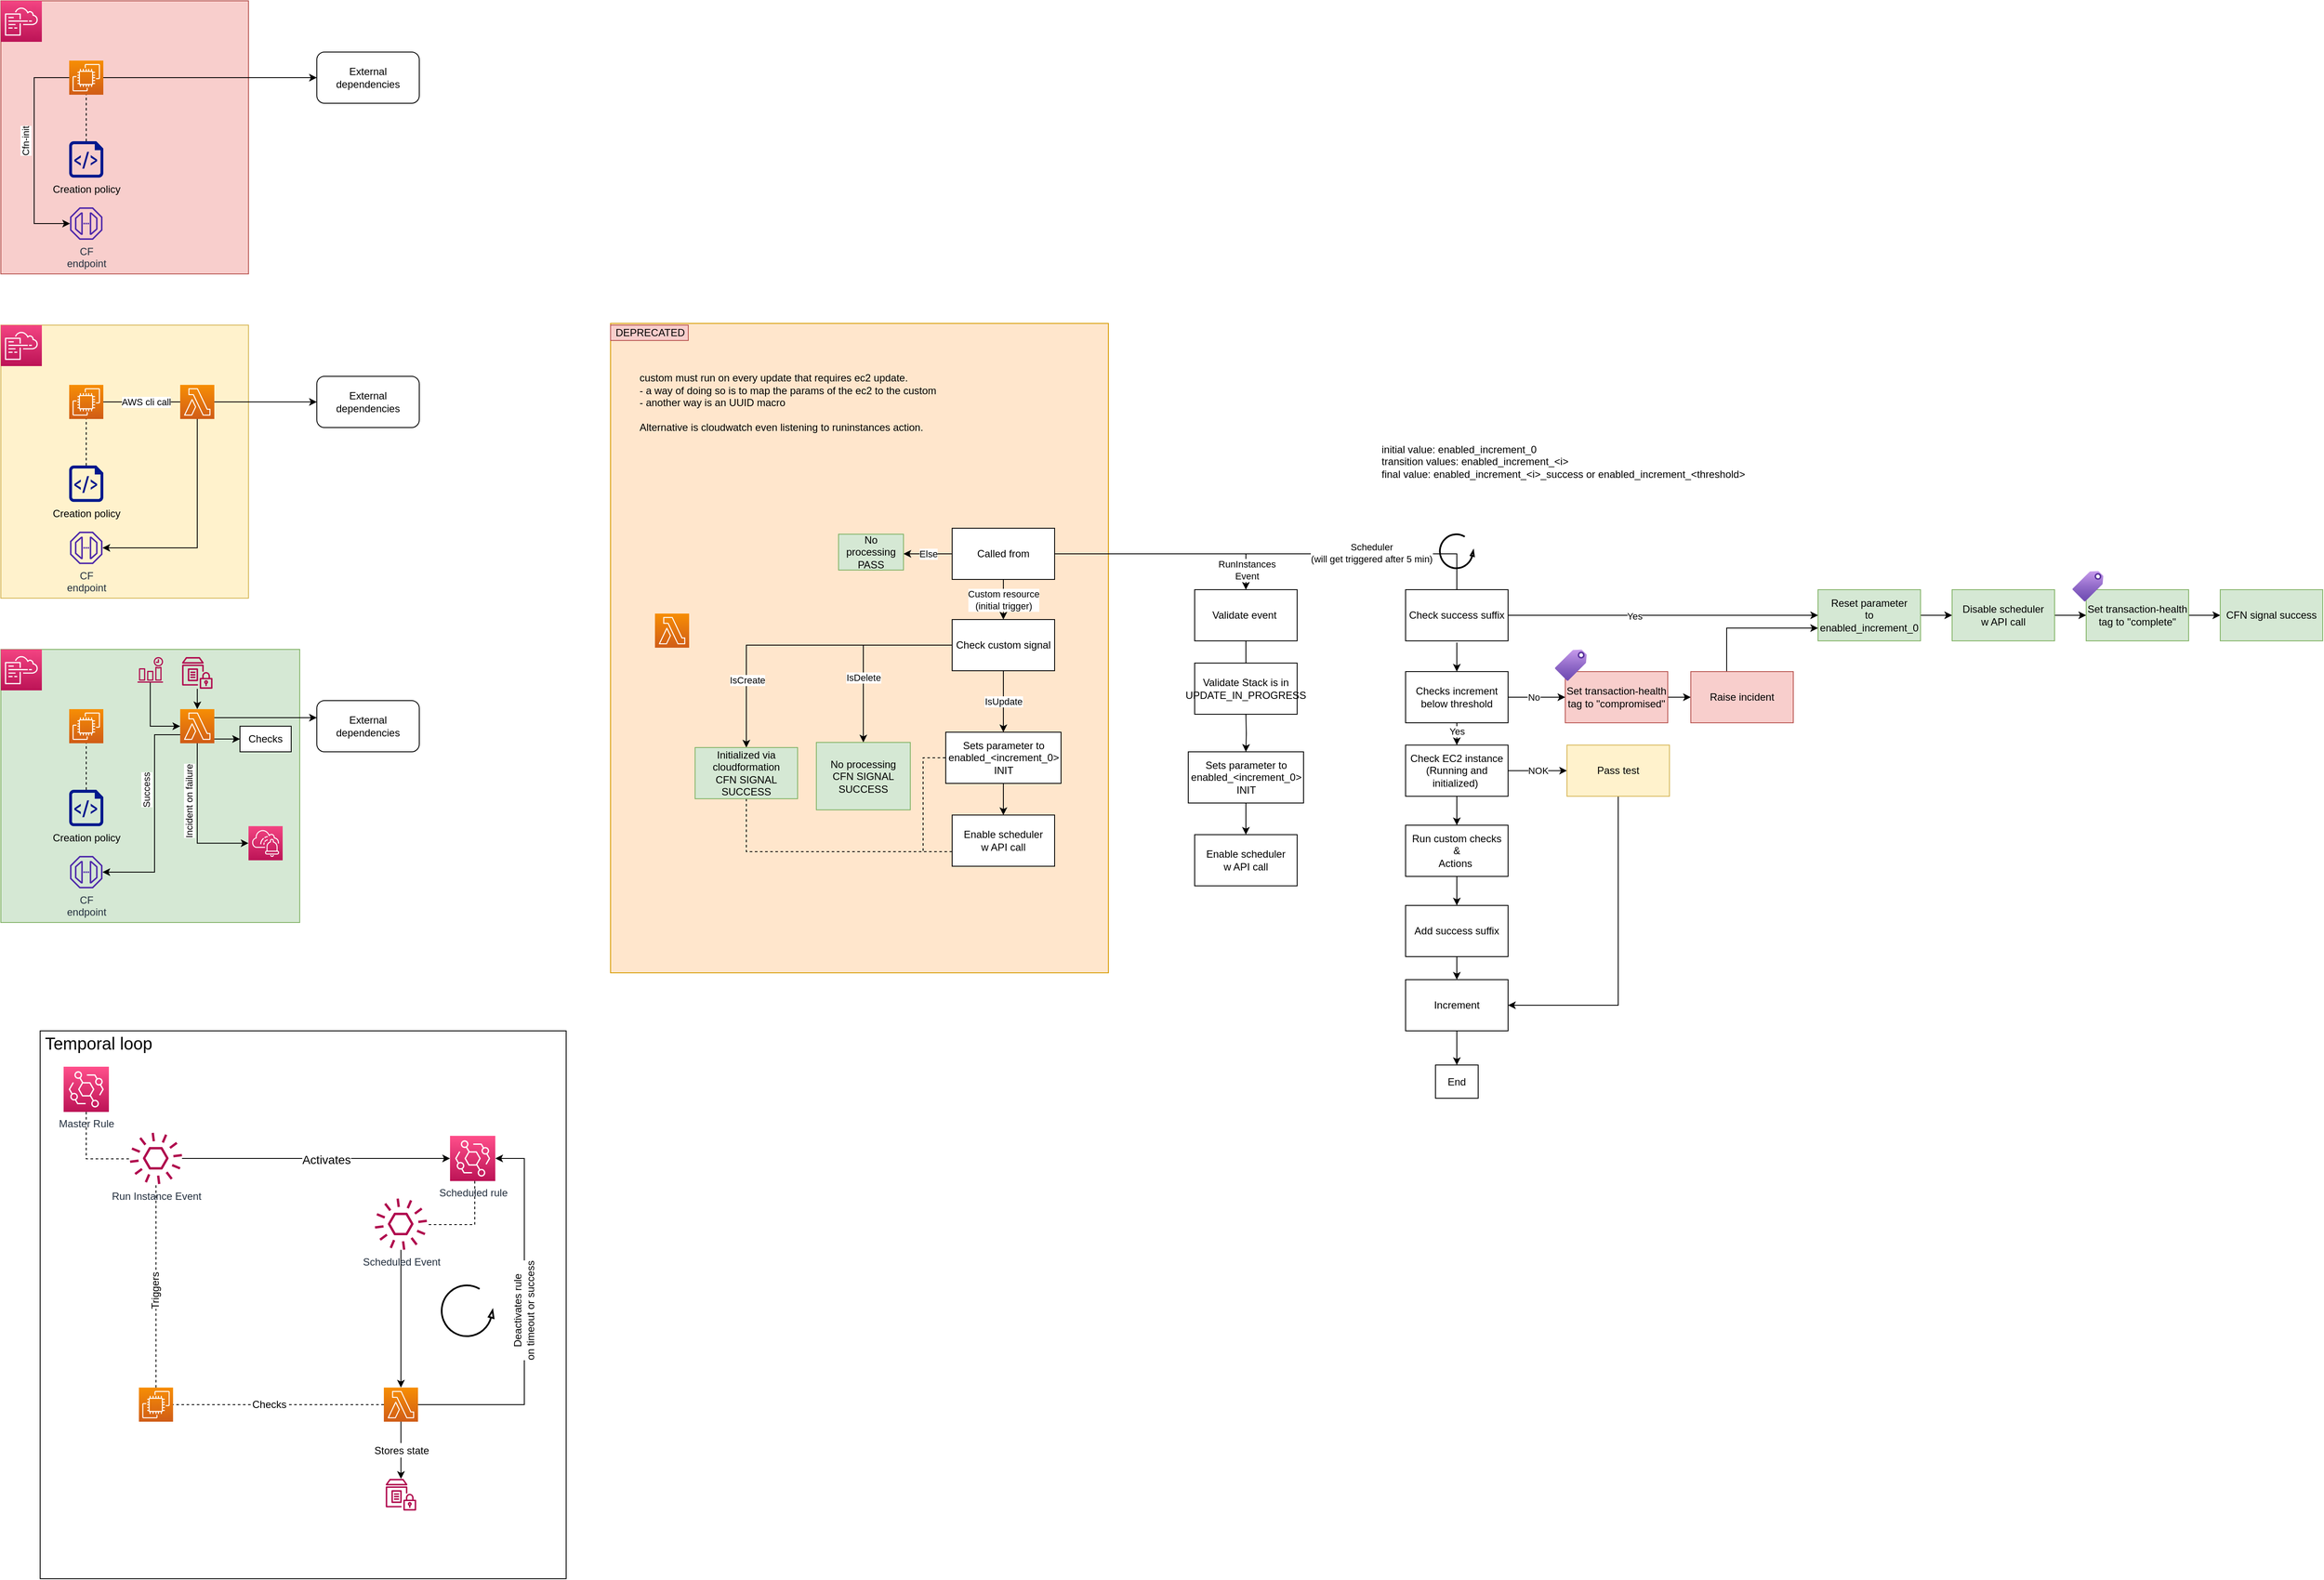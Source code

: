 <mxfile version="16.1.2" type="device"><diagram id="FhN0YhwfLMsi-lymDsW3" name="Page-1"><mxGraphModel dx="2022" dy="1212" grid="0" gridSize="10" guides="1" tooltips="1" connect="1" arrows="1" fold="1" page="1" pageScale="1" pageWidth="827" pageHeight="1169" math="0" shadow="0"><root><mxCell id="0"/><mxCell id="1" parent="0"/><mxCell id="G8DbMPM-OMqMHS44Dd9l-4" value="" style="rounded=0;whiteSpace=wrap;html=1;" vertex="1" parent="1"><mxGeometry x="116" y="1236" width="616" height="642" as="geometry"/></mxCell><mxCell id="nle_YwqOD9X8qx88k8Kb-2" value="" style="rounded=0;whiteSpace=wrap;html=1;fillColor=#ffe6cc;strokeColor=#d79b00;" parent="1" vertex="1"><mxGeometry x="784" y="407" width="583" height="761" as="geometry"/></mxCell><mxCell id="jrHru4hNWrMTznHkmxCw-6" value="" style="rounded=0;whiteSpace=wrap;html=1;fillColor=#f8cecc;strokeColor=#b85450;" parent="1" vertex="1"><mxGeometry x="70" y="29" width="290" height="320" as="geometry"/></mxCell><mxCell id="jrHru4hNWrMTznHkmxCw-11" style="edgeStyle=orthogonalEdgeStyle;rounded=0;orthogonalLoop=1;jettySize=auto;html=1;endArrow=classic;endFill=1;" parent="1" source="jrHru4hNWrMTznHkmxCw-2" target="jrHru4hNWrMTznHkmxCw-12" edge="1"><mxGeometry relative="1" as="geometry"><mxPoint x="270" y="119" as="targetPoint"/></mxGeometry></mxCell><mxCell id="jrHru4hNWrMTznHkmxCw-26" style="edgeStyle=orthogonalEdgeStyle;rounded=0;orthogonalLoop=1;jettySize=auto;html=1;endArrow=classic;endFill=1;" parent="1" source="jrHru4hNWrMTznHkmxCw-2" target="jrHru4hNWrMTznHkmxCw-28" edge="1"><mxGeometry relative="1" as="geometry"><Array as="points"><mxPoint x="109" y="119"/></Array></mxGeometry></mxCell><mxCell id="jrHru4hNWrMTznHkmxCw-27" value="Cfn-init" style="edgeLabel;html=1;align=center;verticalAlign=middle;resizable=0;points=[];rotation=-90;" parent="jrHru4hNWrMTznHkmxCw-26" vertex="1" connectable="0"><mxGeometry x="-0.32" y="1" relative="1" as="geometry"><mxPoint x="-11" y="29" as="offset"/></mxGeometry></mxCell><mxCell id="jrHru4hNWrMTznHkmxCw-2" value="" style="sketch=0;points=[[0,0,0],[0.25,0,0],[0.5,0,0],[0.75,0,0],[1,0,0],[0,1,0],[0.25,1,0],[0.5,1,0],[0.75,1,0],[1,1,0],[0,0.25,0],[0,0.5,0],[0,0.75,0],[1,0.25,0],[1,0.5,0],[1,0.75,0]];outlineConnect=0;fontColor=#232F3E;gradientColor=#F78E04;gradientDirection=north;fillColor=#D05C17;strokeColor=#ffffff;dashed=0;verticalLabelPosition=bottom;verticalAlign=top;align=center;html=1;fontSize=12;fontStyle=0;aspect=fixed;shape=mxgraph.aws4.resourceIcon;resIcon=mxgraph.aws4.ec2;" parent="1" vertex="1"><mxGeometry x="150" y="99" width="40" height="40" as="geometry"/></mxCell><mxCell id="jrHru4hNWrMTznHkmxCw-9" value="" style="edgeStyle=orthogonalEdgeStyle;rounded=0;orthogonalLoop=1;jettySize=auto;html=1;endArrow=none;endFill=0;dashed=1;" parent="1" source="jrHru4hNWrMTznHkmxCw-4" target="jrHru4hNWrMTznHkmxCw-2" edge="1"><mxGeometry relative="1" as="geometry"/></mxCell><mxCell id="jrHru4hNWrMTznHkmxCw-4" value="Creation policy" style="sketch=0;aspect=fixed;pointerEvents=1;shadow=0;dashed=0;html=1;strokeColor=none;labelPosition=center;verticalLabelPosition=bottom;verticalAlign=top;align=center;fillColor=#00188D;shape=mxgraph.azure.script_file" parent="1" vertex="1"><mxGeometry x="150" y="193.55" width="40" height="42.55" as="geometry"/></mxCell><mxCell id="jrHru4hNWrMTznHkmxCw-5" value="" style="sketch=0;points=[[0,0,0],[0.25,0,0],[0.5,0,0],[0.75,0,0],[1,0,0],[0,1,0],[0.25,1,0],[0.5,1,0],[0.75,1,0],[1,1,0],[0,0.25,0],[0,0.5,0],[0,0.75,0],[1,0.25,0],[1,0.5,0],[1,0.75,0]];points=[[0,0,0],[0.25,0,0],[0.5,0,0],[0.75,0,0],[1,0,0],[0,1,0],[0.25,1,0],[0.5,1,0],[0.75,1,0],[1,1,0],[0,0.25,0],[0,0.5,0],[0,0.75,0],[1,0.25,0],[1,0.5,0],[1,0.75,0]];outlineConnect=0;fontColor=#232F3E;gradientColor=#F34482;gradientDirection=north;fillColor=#BC1356;strokeColor=#ffffff;dashed=0;verticalLabelPosition=bottom;verticalAlign=top;align=center;html=1;fontSize=12;fontStyle=0;aspect=fixed;shape=mxgraph.aws4.resourceIcon;resIcon=mxgraph.aws4.cloudformation;" parent="1" vertex="1"><mxGeometry x="70" y="29" width="48" height="48" as="geometry"/></mxCell><mxCell id="jrHru4hNWrMTznHkmxCw-12" value="External dependencies" style="rounded=1;whiteSpace=wrap;html=1;" parent="1" vertex="1"><mxGeometry x="440" y="89" width="120" height="60" as="geometry"/></mxCell><mxCell id="jrHru4hNWrMTznHkmxCw-28" value="CF&lt;br&gt;endpoint" style="sketch=0;outlineConnect=0;fontColor=#232F3E;gradientColor=none;fillColor=#4D27AA;strokeColor=none;dashed=0;verticalLabelPosition=bottom;verticalAlign=top;align=center;html=1;fontSize=12;fontStyle=0;aspect=fixed;pointerEvents=1;shape=mxgraph.aws4.endpoint;" parent="1" vertex="1"><mxGeometry x="151" y="271" width="38" height="38" as="geometry"/></mxCell><mxCell id="jrHru4hNWrMTznHkmxCw-39" value="" style="rounded=0;whiteSpace=wrap;html=1;fillColor=#fff2cc;strokeColor=#d6b656;" parent="1" vertex="1"><mxGeometry x="70" y="409" width="290" height="320" as="geometry"/></mxCell><mxCell id="jrHru4hNWrMTznHkmxCw-40" style="edgeStyle=orthogonalEdgeStyle;rounded=0;orthogonalLoop=1;jettySize=auto;html=1;endArrow=classic;endFill=1;startArrow=none;" parent="1" source="jrHru4hNWrMTznHkmxCw-49" target="jrHru4hNWrMTznHkmxCw-47" edge="1"><mxGeometry relative="1" as="geometry"><mxPoint x="270" y="499" as="targetPoint"/></mxGeometry></mxCell><mxCell id="jrHru4hNWrMTznHkmxCw-43" value="" style="sketch=0;points=[[0,0,0],[0.25,0,0],[0.5,0,0],[0.75,0,0],[1,0,0],[0,1,0],[0.25,1,0],[0.5,1,0],[0.75,1,0],[1,1,0],[0,0.25,0],[0,0.5,0],[0,0.75,0],[1,0.25,0],[1,0.5,0],[1,0.75,0]];outlineConnect=0;fontColor=#232F3E;gradientColor=#F78E04;gradientDirection=north;fillColor=#D05C17;strokeColor=#ffffff;dashed=0;verticalLabelPosition=bottom;verticalAlign=top;align=center;html=1;fontSize=12;fontStyle=0;aspect=fixed;shape=mxgraph.aws4.resourceIcon;resIcon=mxgraph.aws4.ec2;" parent="1" vertex="1"><mxGeometry x="150" y="479" width="40" height="40" as="geometry"/></mxCell><mxCell id="jrHru4hNWrMTznHkmxCw-44" value="" style="edgeStyle=orthogonalEdgeStyle;rounded=0;orthogonalLoop=1;jettySize=auto;html=1;endArrow=none;endFill=0;dashed=1;" parent="1" source="jrHru4hNWrMTznHkmxCw-45" target="jrHru4hNWrMTznHkmxCw-43" edge="1"><mxGeometry relative="1" as="geometry"/></mxCell><mxCell id="jrHru4hNWrMTznHkmxCw-45" value="Creation policy" style="sketch=0;aspect=fixed;pointerEvents=1;shadow=0;dashed=0;html=1;strokeColor=none;labelPosition=center;verticalLabelPosition=bottom;verticalAlign=top;align=center;fillColor=#00188D;shape=mxgraph.azure.script_file" parent="1" vertex="1"><mxGeometry x="150" y="573.55" width="40" height="42.55" as="geometry"/></mxCell><mxCell id="jrHru4hNWrMTznHkmxCw-46" value="" style="sketch=0;points=[[0,0,0],[0.25,0,0],[0.5,0,0],[0.75,0,0],[1,0,0],[0,1,0],[0.25,1,0],[0.5,1,0],[0.75,1,0],[1,1,0],[0,0.25,0],[0,0.5,0],[0,0.75,0],[1,0.25,0],[1,0.5,0],[1,0.75,0]];points=[[0,0,0],[0.25,0,0],[0.5,0,0],[0.75,0,0],[1,0,0],[0,1,0],[0.25,1,0],[0.5,1,0],[0.75,1,0],[1,1,0],[0,0.25,0],[0,0.5,0],[0,0.75,0],[1,0.25,0],[1,0.5,0],[1,0.75,0]];outlineConnect=0;fontColor=#232F3E;gradientColor=#F34482;gradientDirection=north;fillColor=#BC1356;strokeColor=#ffffff;dashed=0;verticalLabelPosition=bottom;verticalAlign=top;align=center;html=1;fontSize=12;fontStyle=0;aspect=fixed;shape=mxgraph.aws4.resourceIcon;resIcon=mxgraph.aws4.cloudformation;" parent="1" vertex="1"><mxGeometry x="70" y="409" width="48" height="48" as="geometry"/></mxCell><mxCell id="jrHru4hNWrMTznHkmxCw-47" value="External dependencies" style="rounded=1;whiteSpace=wrap;html=1;" parent="1" vertex="1"><mxGeometry x="440" y="469" width="120" height="60" as="geometry"/></mxCell><mxCell id="jrHru4hNWrMTznHkmxCw-48" value="CF&lt;br&gt;endpoint" style="sketch=0;outlineConnect=0;fontColor=#232F3E;gradientColor=none;fillColor=#4D27AA;strokeColor=none;dashed=0;verticalLabelPosition=bottom;verticalAlign=top;align=center;html=1;fontSize=12;fontStyle=0;aspect=fixed;pointerEvents=1;shape=mxgraph.aws4.endpoint;" parent="1" vertex="1"><mxGeometry x="151" y="651" width="38" height="38" as="geometry"/></mxCell><mxCell id="jrHru4hNWrMTznHkmxCw-51" style="edgeStyle=orthogonalEdgeStyle;rounded=0;orthogonalLoop=1;jettySize=auto;html=1;endArrow=classic;endFill=1;" parent="1" source="jrHru4hNWrMTznHkmxCw-49" target="jrHru4hNWrMTznHkmxCw-48" edge="1"><mxGeometry relative="1" as="geometry"><Array as="points"><mxPoint x="300" y="670"/></Array></mxGeometry></mxCell><mxCell id="jrHru4hNWrMTznHkmxCw-49" value="" style="sketch=0;points=[[0,0,0],[0.25,0,0],[0.5,0,0],[0.75,0,0],[1,0,0],[0,1,0],[0.25,1,0],[0.5,1,0],[0.75,1,0],[1,1,0],[0,0.25,0],[0,0.5,0],[0,0.75,0],[1,0.25,0],[1,0.5,0],[1,0.75,0]];outlineConnect=0;fontColor=#232F3E;gradientColor=#F78E04;gradientDirection=north;fillColor=#D05C17;strokeColor=#ffffff;dashed=0;verticalLabelPosition=bottom;verticalAlign=top;align=center;html=1;fontSize=12;fontStyle=0;aspect=fixed;shape=mxgraph.aws4.resourceIcon;resIcon=mxgraph.aws4.lambda;" parent="1" vertex="1"><mxGeometry x="280" y="479" width="40" height="40" as="geometry"/></mxCell><mxCell id="jrHru4hNWrMTznHkmxCw-50" value="" style="edgeStyle=orthogonalEdgeStyle;rounded=0;orthogonalLoop=1;jettySize=auto;html=1;endArrow=none;endFill=1;" parent="1" source="jrHru4hNWrMTznHkmxCw-43" target="jrHru4hNWrMTznHkmxCw-49" edge="1"><mxGeometry relative="1" as="geometry"><mxPoint x="440" y="499" as="targetPoint"/><mxPoint x="190" y="499" as="sourcePoint"/></mxGeometry></mxCell><mxCell id="jrHru4hNWrMTznHkmxCw-54" value="AWS cli call" style="edgeLabel;html=1;align=center;verticalAlign=middle;resizable=0;points=[];" parent="jrHru4hNWrMTznHkmxCw-50" vertex="1" connectable="0"><mxGeometry x="-0.178" relative="1" as="geometry"><mxPoint x="13" as="offset"/></mxGeometry></mxCell><mxCell id="jrHru4hNWrMTznHkmxCw-55" value="" style="rounded=0;whiteSpace=wrap;html=1;fillColor=#d5e8d4;strokeColor=#82b366;" parent="1" vertex="1"><mxGeometry x="70" y="789" width="350" height="320" as="geometry"/></mxCell><mxCell id="jrHru4hNWrMTznHkmxCw-56" style="edgeStyle=orthogonalEdgeStyle;rounded=0;orthogonalLoop=1;jettySize=auto;html=1;endArrow=classic;endFill=1;startArrow=none;" parent="1" source="jrHru4hNWrMTznHkmxCw-64" target="jrHru4hNWrMTznHkmxCw-61" edge="1"><mxGeometry relative="1" as="geometry"><mxPoint x="270" y="879" as="targetPoint"/><Array as="points"><mxPoint x="390" y="869"/><mxPoint x="390" y="869"/></Array></mxGeometry></mxCell><mxCell id="jrHru4hNWrMTznHkmxCw-57" value="" style="sketch=0;points=[[0,0,0],[0.25,0,0],[0.5,0,0],[0.75,0,0],[1,0,0],[0,1,0],[0.25,1,0],[0.5,1,0],[0.75,1,0],[1,1,0],[0,0.25,0],[0,0.5,0],[0,0.75,0],[1,0.25,0],[1,0.5,0],[1,0.75,0]];outlineConnect=0;fontColor=#232F3E;gradientColor=#F78E04;gradientDirection=north;fillColor=#D05C17;strokeColor=#ffffff;dashed=0;verticalLabelPosition=bottom;verticalAlign=top;align=center;html=1;fontSize=12;fontStyle=0;aspect=fixed;shape=mxgraph.aws4.resourceIcon;resIcon=mxgraph.aws4.ec2;" parent="1" vertex="1"><mxGeometry x="150" y="859" width="40" height="40" as="geometry"/></mxCell><mxCell id="jrHru4hNWrMTznHkmxCw-58" value="" style="edgeStyle=orthogonalEdgeStyle;rounded=0;orthogonalLoop=1;jettySize=auto;html=1;endArrow=none;endFill=0;dashed=1;" parent="1" source="jrHru4hNWrMTznHkmxCw-59" target="jrHru4hNWrMTznHkmxCw-57" edge="1"><mxGeometry relative="1" as="geometry"/></mxCell><mxCell id="jrHru4hNWrMTznHkmxCw-59" value="Creation policy" style="sketch=0;aspect=fixed;pointerEvents=1;shadow=0;dashed=0;html=1;strokeColor=none;labelPosition=center;verticalLabelPosition=bottom;verticalAlign=top;align=center;fillColor=#00188D;shape=mxgraph.azure.script_file" parent="1" vertex="1"><mxGeometry x="150" y="953.55" width="40" height="42.55" as="geometry"/></mxCell><mxCell id="jrHru4hNWrMTznHkmxCw-60" value="" style="sketch=0;points=[[0,0,0],[0.25,0,0],[0.5,0,0],[0.75,0,0],[1,0,0],[0,1,0],[0.25,1,0],[0.5,1,0],[0.75,1,0],[1,1,0],[0,0.25,0],[0,0.5,0],[0,0.75,0],[1,0.25,0],[1,0.5,0],[1,0.75,0]];points=[[0,0,0],[0.25,0,0],[0.5,0,0],[0.75,0,0],[1,0,0],[0,1,0],[0.25,1,0],[0.5,1,0],[0.75,1,0],[1,1,0],[0,0.25,0],[0,0.5,0],[0,0.75,0],[1,0.25,0],[1,0.5,0],[1,0.75,0]];outlineConnect=0;fontColor=#232F3E;gradientColor=#F34482;gradientDirection=north;fillColor=#BC1356;strokeColor=#ffffff;dashed=0;verticalLabelPosition=bottom;verticalAlign=top;align=center;html=1;fontSize=12;fontStyle=0;aspect=fixed;shape=mxgraph.aws4.resourceIcon;resIcon=mxgraph.aws4.cloudformation;" parent="1" vertex="1"><mxGeometry x="70" y="789" width="48" height="48" as="geometry"/></mxCell><mxCell id="jrHru4hNWrMTznHkmxCw-61" value="External dependencies" style="rounded=1;whiteSpace=wrap;html=1;" parent="1" vertex="1"><mxGeometry x="440" y="849" width="120" height="60" as="geometry"/></mxCell><mxCell id="jrHru4hNWrMTznHkmxCw-62" value="CF&lt;br&gt;endpoint" style="sketch=0;outlineConnect=0;fontColor=#232F3E;gradientColor=none;fillColor=#4D27AA;strokeColor=none;dashed=0;verticalLabelPosition=bottom;verticalAlign=top;align=center;html=1;fontSize=12;fontStyle=0;aspect=fixed;pointerEvents=1;shape=mxgraph.aws4.endpoint;" parent="1" vertex="1"><mxGeometry x="151" y="1031" width="38" height="38" as="geometry"/></mxCell><mxCell id="jrHru4hNWrMTznHkmxCw-63" style="edgeStyle=orthogonalEdgeStyle;rounded=0;orthogonalLoop=1;jettySize=auto;html=1;endArrow=classic;endFill=1;" parent="1" source="jrHru4hNWrMTznHkmxCw-64" target="jrHru4hNWrMTznHkmxCw-62" edge="1"><mxGeometry relative="1" as="geometry"><Array as="points"><mxPoint x="250" y="889"/><mxPoint x="250" y="1050"/></Array></mxGeometry></mxCell><mxCell id="jrHru4hNWrMTznHkmxCw-81" value="Success" style="edgeLabel;html=1;align=center;verticalAlign=middle;resizable=0;points=[];rotation=-90;" parent="jrHru4hNWrMTznHkmxCw-63" vertex="1" connectable="0"><mxGeometry x="-0.341" y="1" relative="1" as="geometry"><mxPoint x="-11" y="12" as="offset"/></mxGeometry></mxCell><mxCell id="jrHru4hNWrMTznHkmxCw-76" style="edgeStyle=orthogonalEdgeStyle;rounded=0;orthogonalLoop=1;jettySize=auto;html=1;endArrow=classic;endFill=1;" parent="1" source="jrHru4hNWrMTznHkmxCw-64" target="jrHru4hNWrMTznHkmxCw-73" edge="1"><mxGeometry relative="1" as="geometry"><Array as="points"><mxPoint x="330" y="894"/><mxPoint x="330" y="894"/></Array></mxGeometry></mxCell><mxCell id="jrHru4hNWrMTznHkmxCw-79" style="edgeStyle=orthogonalEdgeStyle;rounded=0;orthogonalLoop=1;jettySize=auto;html=1;entryX=0;entryY=0.5;entryDx=0;entryDy=0;entryPerimeter=0;endArrow=classic;endFill=1;" parent="1" source="jrHru4hNWrMTznHkmxCw-64" target="jrHru4hNWrMTznHkmxCw-77" edge="1"><mxGeometry relative="1" as="geometry"><Array as="points"><mxPoint x="300" y="1016"/></Array></mxGeometry></mxCell><mxCell id="jrHru4hNWrMTznHkmxCw-80" value="Incident on failure" style="edgeLabel;html=1;align=center;verticalAlign=middle;resizable=0;points=[];rotation=-90;" parent="jrHru4hNWrMTznHkmxCw-79" vertex="1" connectable="0"><mxGeometry x="-0.232" y="2" relative="1" as="geometry"><mxPoint x="-12" as="offset"/></mxGeometry></mxCell><mxCell id="jrHru4hNWrMTznHkmxCw-64" value="" style="sketch=0;points=[[0,0,0],[0.25,0,0],[0.5,0,0],[0.75,0,0],[1,0,0],[0,1,0],[0.25,1,0],[0.5,1,0],[0.75,1,0],[1,1,0],[0,0.25,0],[0,0.5,0],[0,0.75,0],[1,0.25,0],[1,0.5,0],[1,0.75,0]];outlineConnect=0;fontColor=#232F3E;gradientColor=#F78E04;gradientDirection=north;fillColor=#D05C17;strokeColor=#ffffff;dashed=0;verticalLabelPosition=bottom;verticalAlign=top;align=center;html=1;fontSize=12;fontStyle=0;aspect=fixed;shape=mxgraph.aws4.resourceIcon;resIcon=mxgraph.aws4.lambda;" parent="1" vertex="1"><mxGeometry x="280" y="859" width="40" height="40" as="geometry"/></mxCell><mxCell id="jrHru4hNWrMTznHkmxCw-74" style="edgeStyle=orthogonalEdgeStyle;rounded=0;orthogonalLoop=1;jettySize=auto;html=1;endArrow=classic;endFill=1;" parent="1" source="jrHru4hNWrMTznHkmxCw-67" target="jrHru4hNWrMTznHkmxCw-64" edge="1"><mxGeometry relative="1" as="geometry"><Array as="points"><mxPoint x="245" y="879"/></Array></mxGeometry></mxCell><mxCell id="jrHru4hNWrMTznHkmxCw-67" value="" style="sketch=0;outlineConnect=0;fontColor=#232F3E;gradientColor=none;fillColor=#B0084D;strokeColor=none;dashed=0;verticalLabelPosition=bottom;verticalAlign=top;align=center;html=1;fontSize=12;fontStyle=0;aspect=fixed;pointerEvents=1;shape=mxgraph.aws4.event_time_based;" parent="1" vertex="1"><mxGeometry x="230" y="798" width="30" height="30" as="geometry"/></mxCell><mxCell id="jrHru4hNWrMTznHkmxCw-71" style="edgeStyle=orthogonalEdgeStyle;rounded=0;orthogonalLoop=1;jettySize=auto;html=1;entryX=0.5;entryY=0;entryDx=0;entryDy=0;entryPerimeter=0;endArrow=classic;endFill=1;" parent="1" source="jrHru4hNWrMTznHkmxCw-68" target="jrHru4hNWrMTznHkmxCw-64" edge="1"><mxGeometry relative="1" as="geometry"/></mxCell><mxCell id="jrHru4hNWrMTznHkmxCw-68" value="" style="sketch=0;outlineConnect=0;fontColor=#232F3E;gradientColor=none;fillColor=#B0084D;strokeColor=none;dashed=0;verticalLabelPosition=bottom;verticalAlign=top;align=center;html=1;fontSize=12;fontStyle=0;aspect=fixed;pointerEvents=1;shape=mxgraph.aws4.parameter_store;" parent="1" vertex="1"><mxGeometry x="282.17" y="798" width="35.67" height="37.1" as="geometry"/></mxCell><mxCell id="jrHru4hNWrMTznHkmxCw-73" value="Checks" style="rounded=0;whiteSpace=wrap;html=1;" parent="1" vertex="1"><mxGeometry x="350" y="879" width="60" height="30" as="geometry"/></mxCell><mxCell id="jrHru4hNWrMTznHkmxCw-77" value="" style="sketch=0;points=[[0,0,0],[0.25,0,0],[0.5,0,0],[0.75,0,0],[1,0,0],[0,1,0],[0.25,1,0],[0.5,1,0],[0.75,1,0],[1,1,0],[0,0.25,0],[0,0.5,0],[0,0.75,0],[1,0.25,0],[1,0.5,0],[1,0.75,0]];points=[[0,0,0],[0.25,0,0],[0.5,0,0],[0.75,0,0],[1,0,0],[0,1,0],[0.25,1,0],[0.5,1,0],[0.75,1,0],[1,1,0],[0,0.25,0],[0,0.5,0],[0,0.75,0],[1,0.25,0],[1,0.5,0],[1,0.75,0]];outlineConnect=0;fontColor=#232F3E;gradientColor=#F34482;gradientDirection=north;fillColor=#BC1356;strokeColor=#ffffff;dashed=0;verticalLabelPosition=bottom;verticalAlign=top;align=center;html=1;fontSize=12;fontStyle=0;aspect=fixed;shape=mxgraph.aws4.resourceIcon;resIcon=mxgraph.aws4.systems_manager_incident_manager;" parent="1" vertex="1"><mxGeometry x="360" y="996.1" width="40" height="40" as="geometry"/></mxCell><mxCell id="jrHru4hNWrMTznHkmxCw-82" value="" style="sketch=0;points=[[0,0,0],[0.25,0,0],[0.5,0,0],[0.75,0,0],[1,0,0],[0,1,0],[0.25,1,0],[0.5,1,0],[0.75,1,0],[1,1,0],[0,0.25,0],[0,0.5,0],[0,0.75,0],[1,0.25,0],[1,0.5,0],[1,0.75,0]];outlineConnect=0;fontColor=#232F3E;gradientColor=#F78E04;gradientDirection=north;fillColor=#D05C17;strokeColor=#ffffff;dashed=0;verticalLabelPosition=bottom;verticalAlign=top;align=center;html=1;fontSize=12;fontStyle=0;aspect=fixed;shape=mxgraph.aws4.resourceIcon;resIcon=mxgraph.aws4.lambda;" parent="1" vertex="1"><mxGeometry x="836" y="747" width="40" height="40" as="geometry"/></mxCell><mxCell id="jrHru4hNWrMTznHkmxCw-86" style="edgeStyle=orthogonalEdgeStyle;rounded=0;orthogonalLoop=1;jettySize=auto;html=1;endArrow=classic;endFill=1;" parent="1" source="jrHru4hNWrMTznHkmxCw-84" target="jrHru4hNWrMTznHkmxCw-85" edge="1"><mxGeometry relative="1" as="geometry"/></mxCell><mxCell id="jrHru4hNWrMTznHkmxCw-87" value="IsUpdate" style="edgeLabel;html=1;align=center;verticalAlign=middle;resizable=0;points=[];" parent="jrHru4hNWrMTznHkmxCw-86" vertex="1" connectable="0"><mxGeometry x="-0.389" relative="1" as="geometry"><mxPoint y="14" as="offset"/></mxGeometry></mxCell><mxCell id="jrHru4hNWrMTznHkmxCw-151" value="" style="edgeStyle=orthogonalEdgeStyle;rounded=0;orthogonalLoop=1;jettySize=auto;html=1;endArrow=classic;endFill=1;entryX=0.5;entryY=0;entryDx=0;entryDy=0;" parent="1" source="jrHru4hNWrMTznHkmxCw-84" target="jrHru4hNWrMTznHkmxCw-153" edge="1"><mxGeometry relative="1" as="geometry"><mxPoint x="1094" y="896" as="targetPoint"/></mxGeometry></mxCell><mxCell id="jrHru4hNWrMTznHkmxCw-152" value="IsDelete" style="edgeLabel;html=1;align=center;verticalAlign=middle;resizable=0;points=[];" parent="jrHru4hNWrMTznHkmxCw-151" vertex="1" connectable="0"><mxGeometry x="0.299" relative="1" as="geometry"><mxPoint as="offset"/></mxGeometry></mxCell><mxCell id="jrHru4hNWrMTznHkmxCw-156" value="" style="edgeStyle=orthogonalEdgeStyle;rounded=0;orthogonalLoop=1;jettySize=auto;html=1;endArrow=classic;endFill=1;" parent="1" source="jrHru4hNWrMTznHkmxCw-84" target="jrHru4hNWrMTznHkmxCw-155" edge="1"><mxGeometry relative="1" as="geometry"/></mxCell><mxCell id="jrHru4hNWrMTznHkmxCw-157" value="IsCreate" style="edgeLabel;html=1;align=center;verticalAlign=middle;resizable=0;points=[];" parent="jrHru4hNWrMTznHkmxCw-156" vertex="1" connectable="0"><mxGeometry x="0.562" y="1" relative="1" as="geometry"><mxPoint as="offset"/></mxGeometry></mxCell><mxCell id="jrHru4hNWrMTznHkmxCw-84" value="Check custom signal" style="rounded=0;whiteSpace=wrap;html=1;" parent="1" vertex="1"><mxGeometry x="1184" y="754" width="120" height="60" as="geometry"/></mxCell><mxCell id="jrHru4hNWrMTznHkmxCw-145" style="edgeStyle=orthogonalEdgeStyle;rounded=0;orthogonalLoop=1;jettySize=auto;html=1;endArrow=classic;endFill=1;" parent="1" source="jrHru4hNWrMTznHkmxCw-85" target="jrHru4hNWrMTznHkmxCw-144" edge="1"><mxGeometry relative="1" as="geometry"/></mxCell><mxCell id="jrHru4hNWrMTznHkmxCw-85" value="Sets parameter to enabled_&amp;lt;increment_0&amp;gt;&lt;br&gt;INIT" style="rounded=0;whiteSpace=wrap;html=1;" parent="1" vertex="1"><mxGeometry x="1176.5" y="886" width="135" height="60" as="geometry"/></mxCell><mxCell id="jrHru4hNWrMTznHkmxCw-89" value="Custom resource&lt;br&gt;(initial trigger)" style="edgeStyle=orthogonalEdgeStyle;rounded=0;orthogonalLoop=1;jettySize=auto;html=1;endArrow=classic;endFill=1;" parent="1" source="jrHru4hNWrMTznHkmxCw-88" target="jrHru4hNWrMTznHkmxCw-84" edge="1"><mxGeometry relative="1" as="geometry"><Array as="points"><mxPoint x="1244" y="734"/><mxPoint x="1244" y="734"/></Array></mxGeometry></mxCell><mxCell id="jrHru4hNWrMTznHkmxCw-93" style="edgeStyle=orthogonalEdgeStyle;rounded=0;orthogonalLoop=1;jettySize=auto;html=1;endArrow=classic;endFill=1;entryX=0.5;entryY=0;entryDx=0;entryDy=0;" parent="1" source="jrHru4hNWrMTznHkmxCw-88" target="jrHru4hNWrMTznHkmxCw-103" edge="1"><mxGeometry relative="1" as="geometry"/></mxCell><mxCell id="jrHru4hNWrMTznHkmxCw-94" value="Scheduler&lt;br&gt;(will get triggered after 5 min)" style="edgeLabel;html=1;align=center;verticalAlign=middle;resizable=0;points=[];" parent="jrHru4hNWrMTznHkmxCw-93" vertex="1" connectable="0"><mxGeometry x="0.606" y="-1" relative="1" as="geometry"><mxPoint x="-99" y="-19" as="offset"/></mxGeometry></mxCell><mxCell id="jrHru4hNWrMTznHkmxCw-123" value="No" style="edgeLabel;html=1;align=center;verticalAlign=middle;resizable=0;points=[];" parent="jrHru4hNWrMTznHkmxCw-93" vertex="1" connectable="0"><mxGeometry x="0.864" y="1" relative="1" as="geometry"><mxPoint as="offset"/></mxGeometry></mxCell><mxCell id="jrHru4hNWrMTznHkmxCw-95" value="Else" style="edgeStyle=orthogonalEdgeStyle;rounded=0;orthogonalLoop=1;jettySize=auto;html=1;endArrow=classic;endFill=1;" parent="1" source="jrHru4hNWrMTznHkmxCw-88" edge="1"><mxGeometry relative="1" as="geometry"><mxPoint x="1127" y="677" as="targetPoint"/></mxGeometry></mxCell><mxCell id="nle_YwqOD9X8qx88k8Kb-4" style="edgeStyle=orthogonalEdgeStyle;rounded=0;orthogonalLoop=1;jettySize=auto;html=1;entryX=0.5;entryY=0;entryDx=0;entryDy=0;" parent="1" source="jrHru4hNWrMTznHkmxCw-88" target="2" edge="1"><mxGeometry relative="1" as="geometry"/></mxCell><mxCell id="jrHru4hNWrMTznHkmxCw-88" value="Called from" style="rounded=0;whiteSpace=wrap;html=1;" parent="1" vertex="1"><mxGeometry x="1184" y="647" width="120" height="60" as="geometry"/></mxCell><mxCell id="jrHru4hNWrMTznHkmxCw-96" value="No processing&lt;br&gt;PASS" style="rounded=0;whiteSpace=wrap;html=1;fillColor=#d5e8d4;strokeColor=#82b366;" parent="1" vertex="1"><mxGeometry x="1051" y="654" width="76" height="42" as="geometry"/></mxCell><mxCell id="jrHru4hNWrMTznHkmxCw-106" style="edgeStyle=orthogonalEdgeStyle;rounded=0;orthogonalLoop=1;jettySize=auto;html=1;endArrow=classic;endFill=1;" parent="1" source="jrHru4hNWrMTznHkmxCw-103" edge="1"><mxGeometry relative="1" as="geometry"><mxPoint x="1902" y="845" as="targetPoint"/></mxGeometry></mxCell><mxCell id="jrHru4hNWrMTznHkmxCw-108" value="No" style="edgeLabel;html=1;align=center;verticalAlign=middle;resizable=0;points=[];" parent="jrHru4hNWrMTznHkmxCw-106" vertex="1" connectable="0"><mxGeometry x="-0.343" y="1" relative="1" as="geometry"><mxPoint x="8" y="1" as="offset"/></mxGeometry></mxCell><mxCell id="jrHru4hNWrMTznHkmxCw-110" style="edgeStyle=orthogonalEdgeStyle;rounded=0;orthogonalLoop=1;jettySize=auto;html=1;endArrow=classic;endFill=1;" parent="1" source="jrHru4hNWrMTznHkmxCw-103" target="jrHru4hNWrMTznHkmxCw-109" edge="1"><mxGeometry relative="1" as="geometry"/></mxCell><mxCell id="jrHru4hNWrMTznHkmxCw-121" value="Yes" style="edgeLabel;html=1;align=center;verticalAlign=middle;resizable=0;points=[];" parent="jrHru4hNWrMTznHkmxCw-110" vertex="1" connectable="0"><mxGeometry x="0.625" relative="1" as="geometry"><mxPoint y="-6" as="offset"/></mxGeometry></mxCell><mxCell id="jrHru4hNWrMTznHkmxCw-103" value="Checks increment below threshold" style="rounded=0;whiteSpace=wrap;html=1;" parent="1" vertex="1"><mxGeometry x="1715" y="815" width="120" height="60" as="geometry"/></mxCell><mxCell id="nle_YwqOD9X8qx88k8Kb-18" style="edgeStyle=orthogonalEdgeStyle;rounded=0;orthogonalLoop=1;jettySize=auto;html=1;" parent="1" source="jrHru4hNWrMTznHkmxCw-107" target="nle_YwqOD9X8qx88k8Kb-17" edge="1"><mxGeometry relative="1" as="geometry"/></mxCell><mxCell id="jrHru4hNWrMTznHkmxCw-107" value="Set transaction-health tag to &quot;compromised&quot;" style="rounded=0;whiteSpace=wrap;html=1;fillColor=#f8cecc;strokeColor=#b85450;" parent="1" vertex="1"><mxGeometry x="1902" y="815" width="120" height="60" as="geometry"/></mxCell><mxCell id="jrHru4hNWrMTznHkmxCw-112" style="edgeStyle=orthogonalEdgeStyle;rounded=0;orthogonalLoop=1;jettySize=auto;html=1;entryX=0.5;entryY=0;entryDx=0;entryDy=0;endArrow=classic;endFill=1;" parent="1" source="jrHru4hNWrMTznHkmxCw-109" target="jrHru4hNWrMTznHkmxCw-111" edge="1"><mxGeometry relative="1" as="geometry"/></mxCell><mxCell id="jrHru4hNWrMTznHkmxCw-114" value="" style="edgeStyle=orthogonalEdgeStyle;rounded=0;orthogonalLoop=1;jettySize=auto;html=1;endArrow=classic;endFill=1;" parent="1" source="jrHru4hNWrMTznHkmxCw-109" target="jrHru4hNWrMTznHkmxCw-113" edge="1"><mxGeometry relative="1" as="geometry"/></mxCell><mxCell id="jrHru4hNWrMTznHkmxCw-115" value="NOK" style="edgeLabel;html=1;align=center;verticalAlign=middle;resizable=0;points=[];" parent="jrHru4hNWrMTznHkmxCw-114" vertex="1" connectable="0"><mxGeometry x="-0.188" relative="1" as="geometry"><mxPoint x="7" as="offset"/></mxGeometry></mxCell><mxCell id="jrHru4hNWrMTznHkmxCw-109" value="Check EC2 instance&lt;br&gt;(Running and initialized)&amp;nbsp;" style="rounded=0;whiteSpace=wrap;html=1;" parent="1" vertex="1"><mxGeometry x="1715" y="901.1" width="120" height="60" as="geometry"/></mxCell><mxCell id="jrHru4hNWrMTznHkmxCw-129" style="edgeStyle=orthogonalEdgeStyle;rounded=0;orthogonalLoop=1;jettySize=auto;html=1;endArrow=classic;endFill=1;" parent="1" source="jrHru4hNWrMTznHkmxCw-111" target="jrHru4hNWrMTznHkmxCw-128" edge="1"><mxGeometry relative="1" as="geometry"><mxPoint x="1775" y="1085" as="targetPoint"/></mxGeometry></mxCell><mxCell id="jrHru4hNWrMTznHkmxCw-111" value="Run custom checks&lt;br&gt;&amp;amp;&lt;br&gt;Actions&amp;nbsp;" style="rounded=0;whiteSpace=wrap;html=1;" parent="1" vertex="1"><mxGeometry x="1715" y="995.0" width="120" height="60" as="geometry"/></mxCell><mxCell id="jrHru4hNWrMTznHkmxCw-136" style="edgeStyle=orthogonalEdgeStyle;rounded=0;orthogonalLoop=1;jettySize=auto;html=1;entryX=1;entryY=0.5;entryDx=0;entryDy=0;endArrow=classic;endFill=1;" parent="1" source="jrHru4hNWrMTznHkmxCw-113" target="jrHru4hNWrMTznHkmxCw-134" edge="1"><mxGeometry relative="1" as="geometry"><Array as="points"><mxPoint x="1964" y="1206"/></Array></mxGeometry></mxCell><mxCell id="jrHru4hNWrMTznHkmxCw-113" value="Pass test" style="whiteSpace=wrap;html=1;rounded=0;fillColor=#fff2cc;strokeColor=#d6b656;" parent="1" vertex="1"><mxGeometry x="1904" y="901.1" width="120" height="60" as="geometry"/></mxCell><mxCell id="jrHru4hNWrMTznHkmxCw-119" style="edgeStyle=orthogonalEdgeStyle;rounded=0;orthogonalLoop=1;jettySize=auto;html=1;endArrow=classic;endFill=1;" parent="1" source="jrHru4hNWrMTznHkmxCw-116" target="jrHru4hNWrMTznHkmxCw-117" edge="1"><mxGeometry relative="1" as="geometry"/></mxCell><mxCell id="jrHru4hNWrMTznHkmxCw-116" value="Reset parameter&lt;br&gt;to enabled_increment_0" style="rounded=0;whiteSpace=wrap;html=1;fillColor=#d5e8d4;strokeColor=#82b366;" parent="1" vertex="1"><mxGeometry x="2198" y="719.0" width="120" height="60" as="geometry"/></mxCell><mxCell id="jrHru4hNWrMTznHkmxCw-141" style="edgeStyle=orthogonalEdgeStyle;rounded=0;orthogonalLoop=1;jettySize=auto;html=1;endArrow=classic;endFill=1;" parent="1" source="jrHru4hNWrMTznHkmxCw-117" target="nle_YwqOD9X8qx88k8Kb-22" edge="1"><mxGeometry relative="1" as="geometry"><mxPoint x="2512" y="749" as="targetPoint"/></mxGeometry></mxCell><mxCell id="jrHru4hNWrMTznHkmxCw-117" value="Disable scheduler&lt;br&gt;w API call" style="rounded=0;whiteSpace=wrap;html=1;fillColor=#d5e8d4;strokeColor=#82b366;" parent="1" vertex="1"><mxGeometry x="2355" y="719.0" width="120" height="60" as="geometry"/></mxCell><mxCell id="jrHru4hNWrMTznHkmxCw-124" style="edgeStyle=orthogonalEdgeStyle;rounded=0;orthogonalLoop=1;jettySize=auto;html=1;endArrow=classic;endFill=1;" parent="1" source="jrHru4hNWrMTznHkmxCw-120" target="jrHru4hNWrMTznHkmxCw-116" edge="1"><mxGeometry relative="1" as="geometry"/></mxCell><mxCell id="jrHru4hNWrMTznHkmxCw-139" value="Yes" style="edgeLabel;html=1;align=center;verticalAlign=middle;resizable=0;points=[];" parent="jrHru4hNWrMTznHkmxCw-124" vertex="1" connectable="0"><mxGeometry x="-0.188" y="-1" relative="1" as="geometry"><mxPoint as="offset"/></mxGeometry></mxCell><mxCell id="jrHru4hNWrMTznHkmxCw-120" value="Check success suffix" style="rounded=0;whiteSpace=wrap;html=1;" parent="1" vertex="1"><mxGeometry x="1715" y="719.0" width="120" height="60" as="geometry"/></mxCell><mxCell id="jrHru4hNWrMTznHkmxCw-135" style="edgeStyle=orthogonalEdgeStyle;rounded=0;orthogonalLoop=1;jettySize=auto;html=1;endArrow=classic;endFill=1;" parent="1" source="jrHru4hNWrMTznHkmxCw-128" target="jrHru4hNWrMTznHkmxCw-134" edge="1"><mxGeometry relative="1" as="geometry"/></mxCell><mxCell id="jrHru4hNWrMTznHkmxCw-128" value="Add success suffix" style="rounded=0;whiteSpace=wrap;html=1;" parent="1" vertex="1"><mxGeometry x="1715" y="1089.0" width="120" height="60" as="geometry"/></mxCell><mxCell id="jrHru4hNWrMTznHkmxCw-131" value="initial value: enabled_increment_0&lt;br&gt;transition values: enabled_increment_&amp;lt;i&amp;gt;&lt;br&gt;&lt;div&gt;&lt;span&gt;final value: enabled_increment_&amp;lt;i&amp;gt;_success or enabled_increment_&amp;lt;threshold&amp;gt;&lt;/span&gt;&lt;/div&gt;" style="text;html=1;align=left;verticalAlign=middle;resizable=0;points=[];autosize=1;strokeColor=none;fillColor=none;" parent="1" vertex="1"><mxGeometry x="1685" y="546" width="436" height="46" as="geometry"/></mxCell><mxCell id="jrHru4hNWrMTznHkmxCw-138" style="edgeStyle=orthogonalEdgeStyle;rounded=0;orthogonalLoop=1;jettySize=auto;html=1;endArrow=classic;endFill=1;" parent="1" source="jrHru4hNWrMTznHkmxCw-134" target="jrHru4hNWrMTznHkmxCw-137" edge="1"><mxGeometry relative="1" as="geometry"/></mxCell><mxCell id="jrHru4hNWrMTznHkmxCw-134" value="Increment" style="rounded=0;whiteSpace=wrap;html=1;" parent="1" vertex="1"><mxGeometry x="1715" y="1176.0" width="120" height="60" as="geometry"/></mxCell><mxCell id="jrHru4hNWrMTznHkmxCw-137" value="End" style="rounded=0;whiteSpace=wrap;html=1;" parent="1" vertex="1"><mxGeometry x="1750" y="1276" width="50" height="39" as="geometry"/></mxCell><mxCell id="jrHru4hNWrMTznHkmxCw-143" value="" style="verticalLabelPosition=bottom;html=1;verticalAlign=top;strokeWidth=2;shape=mxgraph.lean_mapping.physical_pull;pointerEvents=1;" parent="1" vertex="1"><mxGeometry x="1755" y="654" width="40" height="40" as="geometry"/></mxCell><mxCell id="jrHru4hNWrMTznHkmxCw-144" value="Enable scheduler&lt;br&gt;w API call" style="rounded=0;whiteSpace=wrap;html=1;" parent="1" vertex="1"><mxGeometry x="1184" y="983.1" width="120" height="60" as="geometry"/></mxCell><mxCell id="jrHru4hNWrMTznHkmxCw-148" value="custom must run on every update that requires ec2 update.&lt;br&gt;- a way of doing so is to map the params of the ec2 to the custom&lt;br&gt;- another way is an UUID macro&lt;br&gt;&lt;br&gt;Alternative is cloudwatch even listening to runinstances action.&lt;br&gt;&lt;span style=&quot;color: rgba(0, 0, 0, 0); font-family: monospace; font-size: 0px;&quot;&gt;%3CmxGraphModel%3E%3Croot%3E%3CmxCell%20id%3D%220%22%2F%3E%3CmxCell%20id%3D%221%22%20parent%3D%220%22%2F%3E%3CmxCell%20id%3D%222%22%20value%3D%22Alternative%20is%20cloudwatch%20event%20listening%20to%20runinstances%20action.%22%20style%3D%22text%3Bhtml%3D1%3Balign%3Dleft%3BverticalAlign%3Dmiddle%3Bresizable%3D0%3Bpoints%3D%5B%5D%3Bautosize%3D1%3BstrokeColor%3Dnone%3BfillColor%3Dnone%3B%22%20vertex%3D%221%22%20parent%3D%221%22%3E%3CmxGeometry%20x%3D%22776%22%20y%3D%22452.0%22%20width%3D%22354%22%20height%3D%2226%22%20as%3D%22geometry%22%2F%3E%3C%2FmxCell%3E%3C%2Froot%3E%3C%2FmxGraphModel%3E&lt;/span&gt;&lt;br&gt;&lt;span style=&quot;color: rgba(0, 0, 0, 0); font-family: monospace; font-size: 0px;&quot;&gt;%3CmxGraphModel%3E%3Croot%3E%3CmxCell%20id%3D%220%22%2F%3E%3CmxCell%20id%3D%221%22%20parent%3D%220%22%2F%3E%3CmxCell%20id%3D%222%22%20value%3D%22Alternative%20is%20cloudwatch%20event%20listening%20to%20runinstances%20action.%22%20style%3D%22text%3Bhtml%3D1%3Balign%3Dleft%3BverticalAlign%3Dmiddle%3Bresizable%3D0%3Bpoints%3D%5B%5D%3Bautosize%3D1%3BstrokeColor%3Dnone%3BfillColor%3Dnone%3B%22%20vertex%3D%221%22%20parent%3D%221%22%3E%3CmxGeometry%20x%3D%22776%22%20y%3D%22452.0%22%20width%3D%22354%22%20height%3D%2226%22%20as%3D%22geometry%22%2F%3E%3C%2FmxCell%3E%3C%2Froot%3E%3C%2FmxGraphModel%3Eaa&lt;/span&gt;&lt;span style=&quot;color: rgba(0, 0, 0, 0); font-family: monospace; font-size: 0px;&quot;&gt;%3CmxGraphModel%3E%3Croot%3E%3CmxCell%20id%3D%220%22%2F%3E%3CmxCell%20id%3D%221%22%20parent%3D%220%22%2F%3E%3CmxCell%20id%3D%222%22%20value%3D%22Alternative%20is%20cloudwatch%20event%20listening%20to%20runinstances%20action.%22%20style%3D%22text%3Bhtml%3D1%3Balign%3Dleft%3BverticalAlign%3Dmiddle%3Bresizable%3D0%3Bpoints%3D%5B%5D%3Bautosize%3D1%3BstrokeColor%3Dnone%3BfillColor%3Dnone%3B%22%20vertex%3D%221%22%20parent%3D%221%22%3E%3CmxGeometry%20x%3D%22776%22%20y%3D%22452.0%22%20width%3D%22354%22%20height%3D%2226%22%20as%3D%22geometry%22%2F%3E%3C%2FmxCell%3E%3C%2Froot%3E%3C%2FmxGraphModel%3EAllte&lt;/span&gt;" style="text;html=1;align=left;verticalAlign=middle;resizable=0;points=[];autosize=1;strokeColor=none;fillColor=none;" parent="1" vertex="1"><mxGeometry x="816" y="457.0" width="366" height="113" as="geometry"/></mxCell><mxCell id="jrHru4hNWrMTznHkmxCw-153" value="No processing&lt;br&gt;CFN SIGNAL SUCCESS" style="rounded=0;whiteSpace=wrap;html=1;fillColor=#d5e8d4;strokeColor=#82b366;" parent="1" vertex="1"><mxGeometry x="1025" y="898" width="110" height="79" as="geometry"/></mxCell><mxCell id="jrHru4hNWrMTznHkmxCw-158" style="edgeStyle=orthogonalEdgeStyle;rounded=0;orthogonalLoop=1;jettySize=auto;html=1;endArrow=none;endFill=0;dashed=1;" parent="1" source="jrHru4hNWrMTznHkmxCw-155" target="jrHru4hNWrMTznHkmxCw-85" edge="1"><mxGeometry relative="1" as="geometry"><Array as="points"><mxPoint x="943" y="1026"/><mxPoint x="1150" y="1026"/><mxPoint x="1150" y="916"/></Array></mxGeometry></mxCell><mxCell id="jrHru4hNWrMTznHkmxCw-159" style="edgeStyle=orthogonalEdgeStyle;rounded=0;orthogonalLoop=1;jettySize=auto;html=1;entryX=0;entryY=0.5;entryDx=0;entryDy=0;dashed=1;endArrow=none;endFill=0;" parent="1" source="jrHru4hNWrMTznHkmxCw-155" target="jrHru4hNWrMTznHkmxCw-144" edge="1"><mxGeometry relative="1" as="geometry"><Array as="points"><mxPoint x="943" y="1026"/><mxPoint x="1184" y="1026"/></Array></mxGeometry></mxCell><mxCell id="jrHru4hNWrMTznHkmxCw-155" value="Initialized via cloudformation&lt;br&gt;CFN SIGNAL SUCCESS" style="whiteSpace=wrap;html=1;rounded=0;fillColor=#d5e8d4;strokeColor=#82b366;" parent="1" vertex="1"><mxGeometry x="883" y="904" width="120" height="60" as="geometry"/></mxCell><mxCell id="nle_YwqOD9X8qx88k8Kb-15" style="edgeStyle=orthogonalEdgeStyle;rounded=0;orthogonalLoop=1;jettySize=auto;html=1;startArrow=none;" parent="1" target="nle_YwqOD9X8qx88k8Kb-13" edge="1"><mxGeometry relative="1" as="geometry"><mxPoint x="1528" y="865" as="sourcePoint"/></mxGeometry></mxCell><mxCell id="2" value="Validate event&amp;nbsp;" style="rounded=0;whiteSpace=wrap;html=1;" parent="1" vertex="1"><mxGeometry x="1468" y="719.0" width="120" height="60" as="geometry"/></mxCell><mxCell id="nle_YwqOD9X8qx88k8Kb-3" value="DEPRECATED" style="text;html=1;align=center;verticalAlign=middle;resizable=0;points=[];autosize=1;strokeColor=#b85450;fillColor=#f8cecc;" parent="1" vertex="1"><mxGeometry x="784" y="409" width="91" height="18" as="geometry"/></mxCell><mxCell id="nle_YwqOD9X8qx88k8Kb-11" value="RunInstances&lt;br&gt;Event" style="edgeLabel;html=1;align=center;verticalAlign=middle;resizable=0;points=[];" parent="1" vertex="1" connectable="0"><mxGeometry x="1782" y="696.001" as="geometry"><mxPoint x="-253" as="offset"/></mxGeometry></mxCell><mxCell id="nle_YwqOD9X8qx88k8Kb-16" style="edgeStyle=orthogonalEdgeStyle;rounded=0;orthogonalLoop=1;jettySize=auto;html=1;" parent="1" source="nle_YwqOD9X8qx88k8Kb-13" target="nle_YwqOD9X8qx88k8Kb-14" edge="1"><mxGeometry relative="1" as="geometry"/></mxCell><mxCell id="nle_YwqOD9X8qx88k8Kb-13" value="Sets parameter to enabled_&amp;lt;increment_0&amp;gt;&lt;br&gt;INIT" style="rounded=0;whiteSpace=wrap;html=1;" parent="1" vertex="1"><mxGeometry x="1460.5" y="909" width="135" height="60" as="geometry"/></mxCell><mxCell id="nle_YwqOD9X8qx88k8Kb-14" value="Enable scheduler&lt;br&gt;w API call" style="rounded=0;whiteSpace=wrap;html=1;" parent="1" vertex="1"><mxGeometry x="1468" y="1006.1" width="120" height="60" as="geometry"/></mxCell><mxCell id="nle_YwqOD9X8qx88k8Kb-19" style="edgeStyle=orthogonalEdgeStyle;rounded=0;orthogonalLoop=1;jettySize=auto;html=1;entryX=0;entryY=0.75;entryDx=0;entryDy=0;" parent="1" source="nle_YwqOD9X8qx88k8Kb-17" target="jrHru4hNWrMTznHkmxCw-116" edge="1"><mxGeometry relative="1" as="geometry"><Array as="points"><mxPoint x="2091" y="764"/></Array></mxGeometry></mxCell><mxCell id="nle_YwqOD9X8qx88k8Kb-17" value="Raise incident" style="rounded=0;whiteSpace=wrap;html=1;fillColor=#f8cecc;strokeColor=#b85450;" parent="1" vertex="1"><mxGeometry x="2049" y="815" width="120" height="60" as="geometry"/></mxCell><mxCell id="nle_YwqOD9X8qx88k8Kb-20" value="" style="aspect=fixed;html=1;points=[];align=center;image;fontSize=12;image=img/lib/azure2/general/Tag.svg;" parent="1" vertex="1"><mxGeometry x="1890" y="789" width="37" height="37" as="geometry"/></mxCell><mxCell id="nle_YwqOD9X8qx88k8Kb-26" style="edgeStyle=orthogonalEdgeStyle;rounded=0;orthogonalLoop=1;jettySize=auto;html=1;" parent="1" source="nle_YwqOD9X8qx88k8Kb-22" target="nle_YwqOD9X8qx88k8Kb-23" edge="1"><mxGeometry relative="1" as="geometry"/></mxCell><mxCell id="nle_YwqOD9X8qx88k8Kb-22" value="Set transaction-health tag to &quot;complete&quot;" style="rounded=0;whiteSpace=wrap;html=1;fillColor=#d5e8d4;strokeColor=#82b366;" parent="1" vertex="1"><mxGeometry x="2512" y="719.0" width="120" height="60" as="geometry"/></mxCell><mxCell id="nle_YwqOD9X8qx88k8Kb-23" value="CFN signal success" style="rounded=0;whiteSpace=wrap;html=1;fillColor=#d5e8d4;strokeColor=#82b366;" parent="1" vertex="1"><mxGeometry x="2669" y="719.0" width="120" height="60" as="geometry"/></mxCell><mxCell id="nle_YwqOD9X8qx88k8Kb-27" value="" style="aspect=fixed;html=1;points=[];align=center;image;fontSize=12;image=img/lib/azure2/general/Tag.svg;" parent="1" vertex="1"><mxGeometry x="2496" y="697" width="36" height="36" as="geometry"/></mxCell><mxCell id="nle_YwqOD9X8qx88k8Kb-34" value="" style="edgeStyle=orthogonalEdgeStyle;rounded=0;orthogonalLoop=1;jettySize=auto;html=1;endArrow=none;" parent="1" source="2" edge="1"><mxGeometry relative="1" as="geometry"><mxPoint x="1528" y="779.0" as="sourcePoint"/><mxPoint x="1528" y="805" as="targetPoint"/></mxGeometry></mxCell><mxCell id="nle_YwqOD9X8qx88k8Kb-35" value="Validate Stack is in UPDATE_IN_PROGRESS" style="rounded=0;whiteSpace=wrap;html=1;" parent="1" vertex="1"><mxGeometry x="1468" y="805" width="120" height="60" as="geometry"/></mxCell><mxCell id="G8DbMPM-OMqMHS44Dd9l-2" value="" style="verticalLabelPosition=bottom;html=1;verticalAlign=top;strokeWidth=2;shape=mxgraph.lean_mapping.physical_pull;pointerEvents=1;" vertex="1" parent="1"><mxGeometry x="586" y="1534" width="61" height="60" as="geometry"/></mxCell><mxCell id="G8DbMPM-OMqMHS44Dd9l-5" value="Temporal loop" style="text;html=1;align=center;verticalAlign=middle;resizable=0;points=[];autosize=1;strokeColor=none;fillColor=none;fontSize=20;" vertex="1" parent="1"><mxGeometry x="116" y="1236" width="136" height="28" as="geometry"/></mxCell><mxCell id="G8DbMPM-OMqMHS44Dd9l-12" style="edgeStyle=orthogonalEdgeStyle;rounded=0;orthogonalLoop=1;jettySize=auto;html=1;fontSize=20;endArrow=classic;endFill=1;" edge="1" parent="1" source="G8DbMPM-OMqMHS44Dd9l-6" target="G8DbMPM-OMqMHS44Dd9l-9"><mxGeometry relative="1" as="geometry"/></mxCell><mxCell id="G8DbMPM-OMqMHS44Dd9l-13" value="&lt;font style=&quot;font-size: 14px&quot;&gt;Activates&lt;/font&gt;" style="edgeLabel;html=1;align=center;verticalAlign=middle;resizable=0;points=[];fontSize=20;" vertex="1" connectable="0" parent="G8DbMPM-OMqMHS44Dd9l-12"><mxGeometry x="0.076" y="2" relative="1" as="geometry"><mxPoint as="offset"/></mxGeometry></mxCell><mxCell id="G8DbMPM-OMqMHS44Dd9l-6" value="Run Instance Event" style="sketch=0;outlineConnect=0;fontColor=#232F3E;gradientColor=none;fillColor=#B0084D;strokeColor=none;dashed=0;verticalLabelPosition=bottom;verticalAlign=top;align=center;html=1;fontSize=12;fontStyle=0;aspect=fixed;pointerEvents=1;shape=mxgraph.aws4.event;" vertex="1" parent="1"><mxGeometry x="221.17" y="1355" width="61" height="61" as="geometry"/></mxCell><mxCell id="G8DbMPM-OMqMHS44Dd9l-8" style="edgeStyle=orthogonalEdgeStyle;rounded=0;orthogonalLoop=1;jettySize=auto;html=1;fontSize=20;dashed=1;endArrow=none;endFill=0;" edge="1" parent="1" source="G8DbMPM-OMqMHS44Dd9l-7" target="G8DbMPM-OMqMHS44Dd9l-6"><mxGeometry relative="1" as="geometry"><Array as="points"><mxPoint x="170" y="1386"/></Array></mxGeometry></mxCell><mxCell id="G8DbMPM-OMqMHS44Dd9l-7" value="Master Rule" style="sketch=0;points=[[0,0,0],[0.25,0,0],[0.5,0,0],[0.75,0,0],[1,0,0],[0,1,0],[0.25,1,0],[0.5,1,0],[0.75,1,0],[1,1,0],[0,0.25,0],[0,0.5,0],[0,0.75,0],[1,0.25,0],[1,0.5,0],[1,0.75,0]];outlineConnect=0;fontColor=#232F3E;gradientColor=#FF4F8B;gradientDirection=north;fillColor=#BC1356;strokeColor=#ffffff;dashed=0;verticalLabelPosition=bottom;verticalAlign=top;align=center;html=1;fontSize=12;fontStyle=0;aspect=fixed;shape=mxgraph.aws4.resourceIcon;resIcon=mxgraph.aws4.eventbridge;" vertex="1" parent="1"><mxGeometry x="143.5" y="1278" width="53" height="53" as="geometry"/></mxCell><mxCell id="G8DbMPM-OMqMHS44Dd9l-11" style="edgeStyle=orthogonalEdgeStyle;rounded=0;orthogonalLoop=1;jettySize=auto;html=1;dashed=1;fontSize=20;endArrow=none;endFill=0;" edge="1" parent="1" source="G8DbMPM-OMqMHS44Dd9l-9" target="G8DbMPM-OMqMHS44Dd9l-10"><mxGeometry relative="1" as="geometry"><Array as="points"><mxPoint x="625" y="1463"/></Array></mxGeometry></mxCell><mxCell id="G8DbMPM-OMqMHS44Dd9l-9" value="Scheduled rule" style="sketch=0;points=[[0,0,0],[0.25,0,0],[0.5,0,0],[0.75,0,0],[1,0,0],[0,1,0],[0.25,1,0],[0.5,1,0],[0.75,1,0],[1,1,0],[0,0.25,0],[0,0.5,0],[0,0.75,0],[1,0.25,0],[1,0.5,0],[1,0.75,0]];outlineConnect=0;fontColor=#232F3E;gradientColor=#FF4F8B;gradientDirection=north;fillColor=#BC1356;strokeColor=#ffffff;dashed=0;verticalLabelPosition=bottom;verticalAlign=top;align=center;html=1;fontSize=12;fontStyle=0;aspect=fixed;shape=mxgraph.aws4.resourceIcon;resIcon=mxgraph.aws4.eventbridge;" vertex="1" parent="1"><mxGeometry x="596" y="1359" width="53" height="53" as="geometry"/></mxCell><mxCell id="G8DbMPM-OMqMHS44Dd9l-16" style="edgeStyle=orthogonalEdgeStyle;rounded=0;orthogonalLoop=1;jettySize=auto;html=1;entryX=0.5;entryY=0;entryDx=0;entryDy=0;entryPerimeter=0;fontSize=14;endArrow=classic;endFill=1;" edge="1" parent="1" source="G8DbMPM-OMqMHS44Dd9l-10" target="G8DbMPM-OMqMHS44Dd9l-14"><mxGeometry relative="1" as="geometry"/></mxCell><mxCell id="G8DbMPM-OMqMHS44Dd9l-10" value="Scheduled Event" style="sketch=0;outlineConnect=0;fontColor=#232F3E;gradientColor=none;fillColor=#B0084D;strokeColor=none;dashed=0;verticalLabelPosition=bottom;verticalAlign=top;align=center;html=1;fontSize=12;fontStyle=0;aspect=fixed;pointerEvents=1;shape=mxgraph.aws4.event;" vertex="1" parent="1"><mxGeometry x="508.0" y="1432" width="61" height="61" as="geometry"/></mxCell><mxCell id="G8DbMPM-OMqMHS44Dd9l-17" value="&lt;font style=&quot;font-size: 12px&quot;&gt;Stores state&lt;/font&gt;" style="edgeStyle=orthogonalEdgeStyle;rounded=0;orthogonalLoop=1;jettySize=auto;html=1;fontSize=14;endArrow=classic;endFill=1;" edge="1" parent="1" source="G8DbMPM-OMqMHS44Dd9l-14" target="G8DbMPM-OMqMHS44Dd9l-15"><mxGeometry relative="1" as="geometry"/></mxCell><mxCell id="G8DbMPM-OMqMHS44Dd9l-20" style="edgeStyle=orthogonalEdgeStyle;rounded=0;orthogonalLoop=1;jettySize=auto;html=1;entryX=1;entryY=0.5;entryDx=0;entryDy=0;entryPerimeter=0;fontSize=12;endArrow=classic;endFill=1;" edge="1" parent="1" source="G8DbMPM-OMqMHS44Dd9l-14" target="G8DbMPM-OMqMHS44Dd9l-9"><mxGeometry relative="1" as="geometry"><Array as="points"><mxPoint x="683" y="1674"/><mxPoint x="683" y="1386"/></Array></mxGeometry></mxCell><mxCell id="G8DbMPM-OMqMHS44Dd9l-21" value="Deactivates rule&lt;br&gt;on timeout or success" style="edgeLabel;html=1;align=center;verticalAlign=middle;resizable=0;points=[];fontSize=12;rotation=-90;" vertex="1" connectable="0" parent="G8DbMPM-OMqMHS44Dd9l-20"><mxGeometry x="0.277" y="2" relative="1" as="geometry"><mxPoint x="1" y="51" as="offset"/></mxGeometry></mxCell><mxCell id="G8DbMPM-OMqMHS44Dd9l-22" style="edgeStyle=orthogonalEdgeStyle;rounded=0;orthogonalLoop=1;jettySize=auto;html=1;fontSize=12;endArrow=none;endFill=0;dashed=1;" edge="1" parent="1" source="G8DbMPM-OMqMHS44Dd9l-14" target="G8DbMPM-OMqMHS44Dd9l-18"><mxGeometry relative="1" as="geometry"/></mxCell><mxCell id="G8DbMPM-OMqMHS44Dd9l-23" value="Checks" style="edgeLabel;html=1;align=center;verticalAlign=middle;resizable=0;points=[];fontSize=12;" vertex="1" connectable="0" parent="G8DbMPM-OMqMHS44Dd9l-22"><mxGeometry x="0.09" relative="1" as="geometry"><mxPoint as="offset"/></mxGeometry></mxCell><mxCell id="G8DbMPM-OMqMHS44Dd9l-14" value="" style="sketch=0;points=[[0,0,0],[0.25,0,0],[0.5,0,0],[0.75,0,0],[1,0,0],[0,1,0],[0.25,1,0],[0.5,1,0],[0.75,1,0],[1,1,0],[0,0.25,0],[0,0.5,0],[0,0.75,0],[1,0.25,0],[1,0.5,0],[1,0.75,0]];outlineConnect=0;fontColor=#232F3E;gradientColor=#F78E04;gradientDirection=north;fillColor=#D05C17;strokeColor=#ffffff;dashed=0;verticalLabelPosition=bottom;verticalAlign=top;align=center;html=1;fontSize=12;fontStyle=0;aspect=fixed;shape=mxgraph.aws4.resourceIcon;resIcon=mxgraph.aws4.lambda;" vertex="1" parent="1"><mxGeometry x="518.5" y="1654" width="40" height="40" as="geometry"/></mxCell><mxCell id="G8DbMPM-OMqMHS44Dd9l-15" value="" style="sketch=0;outlineConnect=0;fontColor=#232F3E;gradientColor=none;fillColor=#B0084D;strokeColor=none;dashed=0;verticalLabelPosition=bottom;verticalAlign=top;align=center;html=1;fontSize=12;fontStyle=0;aspect=fixed;pointerEvents=1;shape=mxgraph.aws4.parameter_store;" vertex="1" parent="1"><mxGeometry x="520.66" y="1761" width="35.67" height="37.1" as="geometry"/></mxCell><mxCell id="G8DbMPM-OMqMHS44Dd9l-19" style="edgeStyle=orthogonalEdgeStyle;rounded=0;orthogonalLoop=1;jettySize=auto;html=1;fontSize=12;endArrow=none;endFill=0;dashed=1;" edge="1" parent="1" source="G8DbMPM-OMqMHS44Dd9l-18" target="G8DbMPM-OMqMHS44Dd9l-6"><mxGeometry relative="1" as="geometry"/></mxCell><mxCell id="G8DbMPM-OMqMHS44Dd9l-24" value="Triggers" style="edgeLabel;html=1;align=center;verticalAlign=middle;resizable=0;points=[];fontSize=12;rotation=-90;" vertex="1" connectable="0" parent="G8DbMPM-OMqMHS44Dd9l-19"><mxGeometry x="-0.052" y="1" relative="1" as="geometry"><mxPoint as="offset"/></mxGeometry></mxCell><mxCell id="G8DbMPM-OMqMHS44Dd9l-18" value="" style="sketch=0;points=[[0,0,0],[0.25,0,0],[0.5,0,0],[0.75,0,0],[1,0,0],[0,1,0],[0.25,1,0],[0.5,1,0],[0.75,1,0],[1,1,0],[0,0.25,0],[0,0.5,0],[0,0.75,0],[1,0.25,0],[1,0.5,0],[1,0.75,0]];outlineConnect=0;fontColor=#232F3E;gradientColor=#F78E04;gradientDirection=north;fillColor=#D05C17;strokeColor=#ffffff;dashed=0;verticalLabelPosition=bottom;verticalAlign=top;align=center;html=1;fontSize=12;fontStyle=0;aspect=fixed;shape=mxgraph.aws4.resourceIcon;resIcon=mxgraph.aws4.ec2;" vertex="1" parent="1"><mxGeometry x="231.67" y="1654" width="40" height="40" as="geometry"/></mxCell></root></mxGraphModel></diagram></mxfile>
